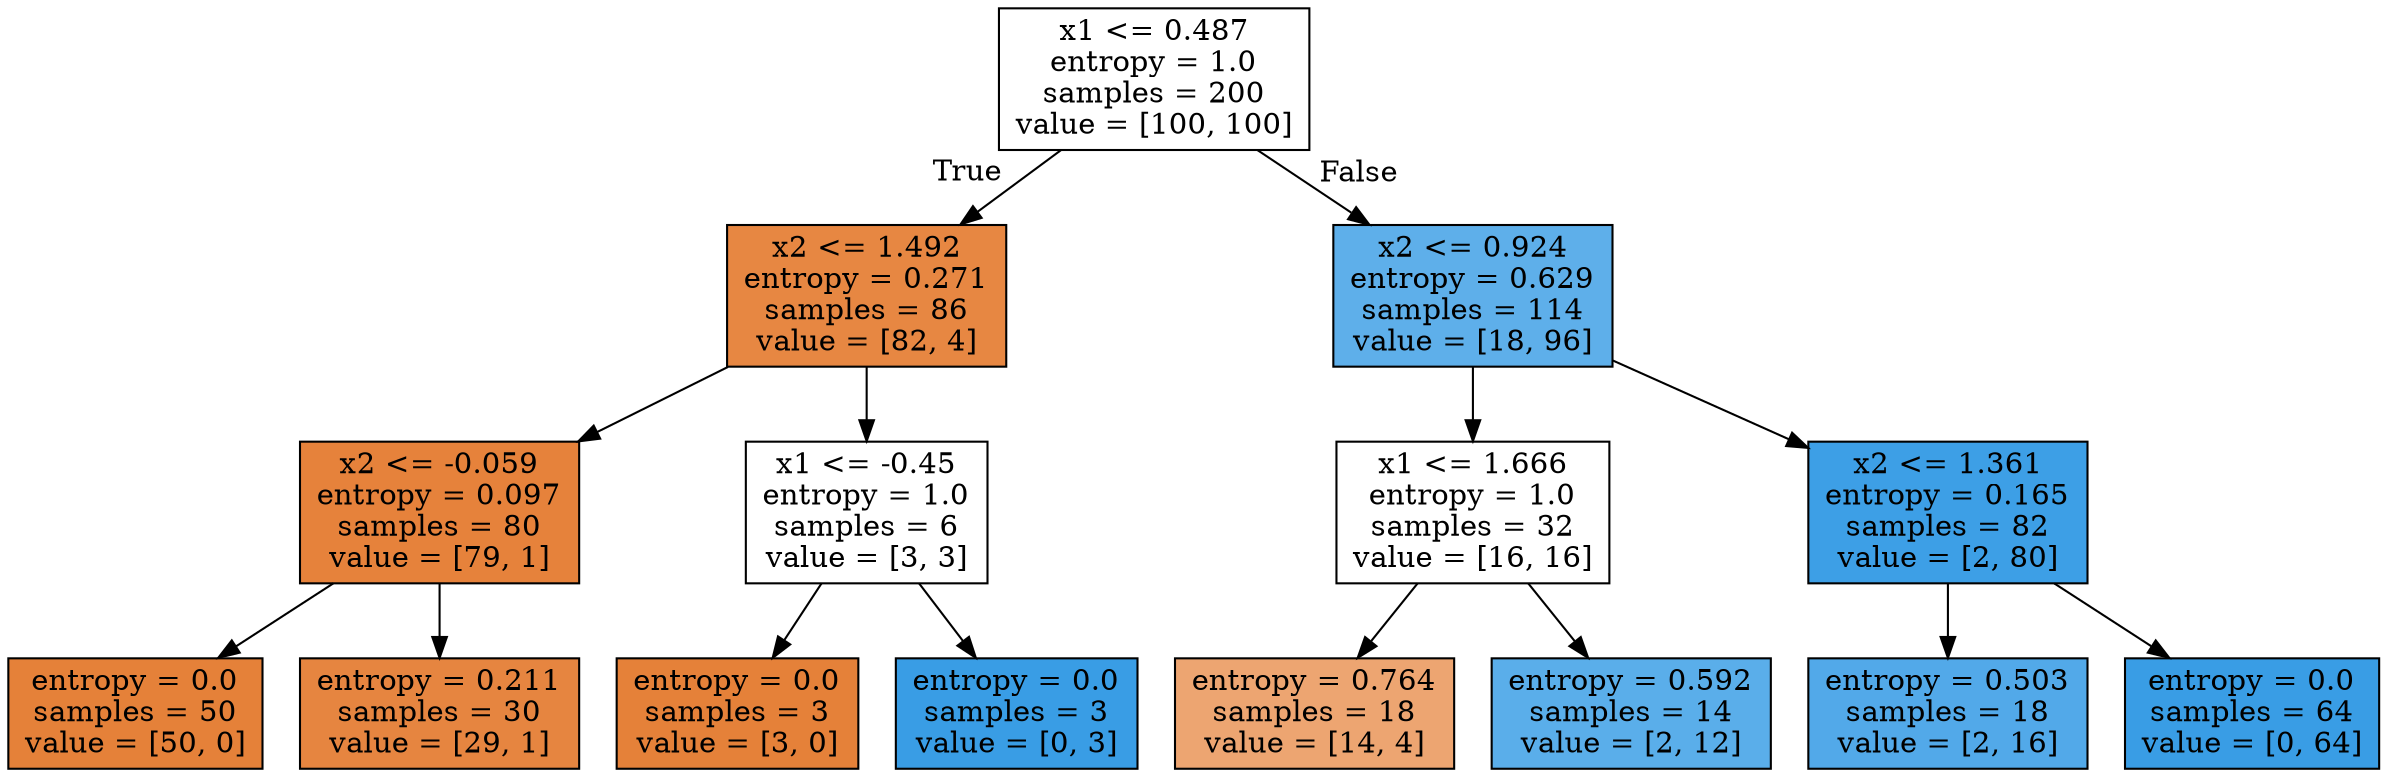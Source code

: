 digraph Tree {
node [shape=box, style="filled", color="black"] ;
0 [label="x1 <= 0.487\nentropy = 1.0\nsamples = 200\nvalue = [100, 100]", fillcolor="#e5813900"] ;
1 [label="x2 <= 1.492\nentropy = 0.271\nsamples = 86\nvalue = [82, 4]", fillcolor="#e58139f3"] ;
0 -> 1 [labeldistance=2.5, labelangle=45, headlabel="True"] ;
2 [label="x2 <= -0.059\nentropy = 0.097\nsamples = 80\nvalue = [79, 1]", fillcolor="#e58139fc"] ;
1 -> 2 ;
3 [label="entropy = 0.0\nsamples = 50\nvalue = [50, 0]", fillcolor="#e58139ff"] ;
2 -> 3 ;
4 [label="entropy = 0.211\nsamples = 30\nvalue = [29, 1]", fillcolor="#e58139f6"] ;
2 -> 4 ;
5 [label="x1 <= -0.45\nentropy = 1.0\nsamples = 6\nvalue = [3, 3]", fillcolor="#e5813900"] ;
1 -> 5 ;
6 [label="entropy = 0.0\nsamples = 3\nvalue = [3, 0]", fillcolor="#e58139ff"] ;
5 -> 6 ;
7 [label="entropy = 0.0\nsamples = 3\nvalue = [0, 3]", fillcolor="#399de5ff"] ;
5 -> 7 ;
8 [label="x2 <= 0.924\nentropy = 0.629\nsamples = 114\nvalue = [18, 96]", fillcolor="#399de5cf"] ;
0 -> 8 [labeldistance=2.5, labelangle=-45, headlabel="False"] ;
9 [label="x1 <= 1.666\nentropy = 1.0\nsamples = 32\nvalue = [16, 16]", fillcolor="#e5813900"] ;
8 -> 9 ;
10 [label="entropy = 0.764\nsamples = 18\nvalue = [14, 4]", fillcolor="#e58139b6"] ;
9 -> 10 ;
11 [label="entropy = 0.592\nsamples = 14\nvalue = [2, 12]", fillcolor="#399de5d4"] ;
9 -> 11 ;
12 [label="x2 <= 1.361\nentropy = 0.165\nsamples = 82\nvalue = [2, 80]", fillcolor="#399de5f9"] ;
8 -> 12 ;
13 [label="entropy = 0.503\nsamples = 18\nvalue = [2, 16]", fillcolor="#399de5df"] ;
12 -> 13 ;
14 [label="entropy = 0.0\nsamples = 64\nvalue = [0, 64]", fillcolor="#399de5ff"] ;
12 -> 14 ;
}
